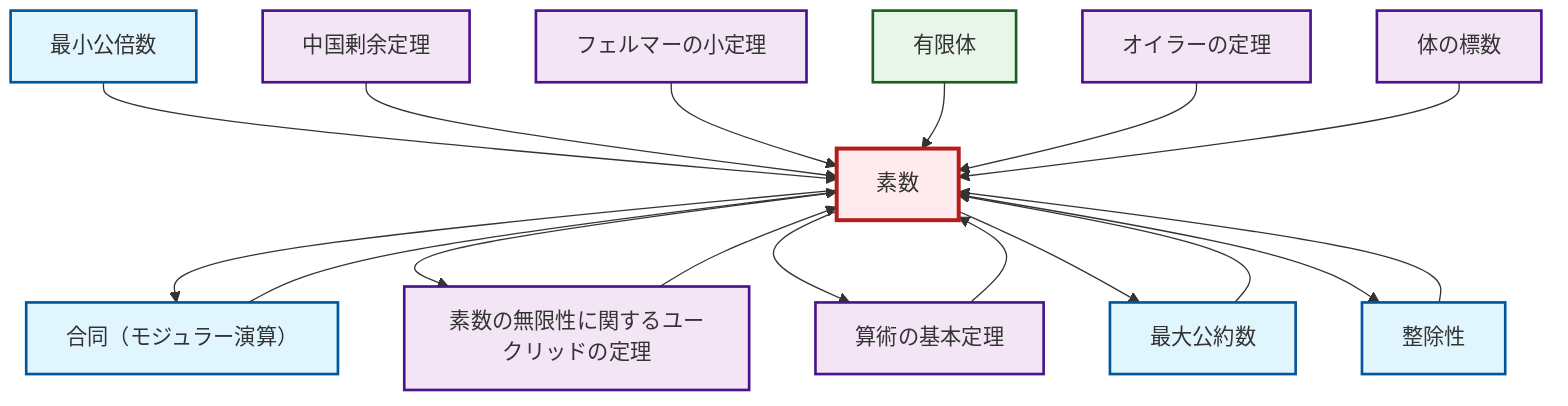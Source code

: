 graph TD
    classDef definition fill:#e1f5fe,stroke:#01579b,stroke-width:2px
    classDef theorem fill:#f3e5f5,stroke:#4a148c,stroke-width:2px
    classDef axiom fill:#fff3e0,stroke:#e65100,stroke-width:2px
    classDef example fill:#e8f5e9,stroke:#1b5e20,stroke-width:2px
    classDef current fill:#ffebee,stroke:#b71c1c,stroke-width:3px
    thm-chinese-remainder["中国剰余定理"]:::theorem
    def-divisibility["整除性"]:::definition
    ex-finite-field["有限体"]:::example
    thm-fermat-little["フェルマーの小定理"]:::theorem
    thm-fundamental-arithmetic["算術の基本定理"]:::theorem
    def-prime["素数"]:::definition
    def-gcd["最大公約数"]:::definition
    def-congruence["合同（モジュラー演算）"]:::definition
    thm-euclid-infinitude-primes["素数の無限性に関するユークリッドの定理"]:::theorem
    thm-euler["オイラーの定理"]:::theorem
    thm-field-characteristic["体の標数"]:::theorem
    def-lcm["最小公倍数"]:::definition
    def-gcd --> def-prime
    def-congruence --> def-prime
    thm-fundamental-arithmetic --> def-prime
    def-lcm --> def-prime
    thm-chinese-remainder --> def-prime
    thm-fermat-little --> def-prime
    ex-finite-field --> def-prime
    thm-euler --> def-prime
    thm-field-characteristic --> def-prime
    def-divisibility --> def-prime
    def-prime --> def-congruence
    def-prime --> thm-euclid-infinitude-primes
    def-prime --> thm-fundamental-arithmetic
    def-prime --> def-gcd
    thm-euclid-infinitude-primes --> def-prime
    def-prime --> def-divisibility
    class def-prime current